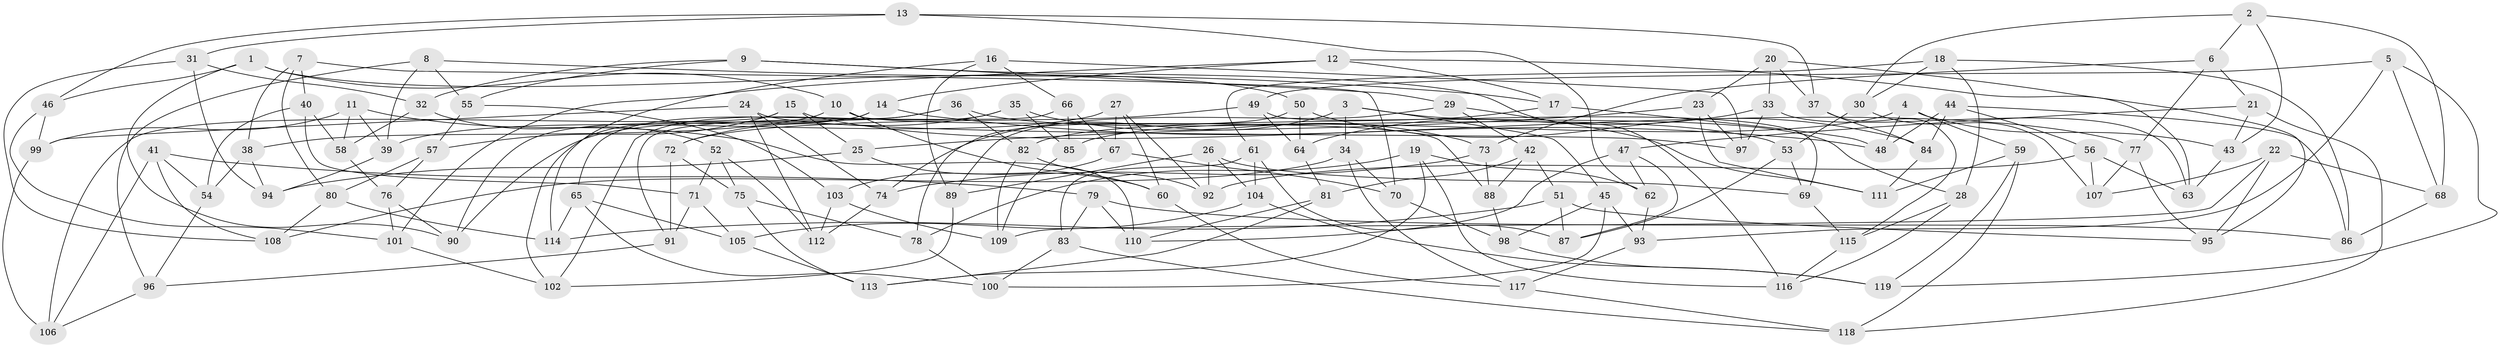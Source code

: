// coarse degree distribution, {6: 0.6956521739130435, 4: 0.2753623188405797, 5: 0.028985507246376812}
// Generated by graph-tools (version 1.1) at 2025/52/02/27/25 19:52:32]
// undirected, 119 vertices, 238 edges
graph export_dot {
graph [start="1"]
  node [color=gray90,style=filled];
  1;
  2;
  3;
  4;
  5;
  6;
  7;
  8;
  9;
  10;
  11;
  12;
  13;
  14;
  15;
  16;
  17;
  18;
  19;
  20;
  21;
  22;
  23;
  24;
  25;
  26;
  27;
  28;
  29;
  30;
  31;
  32;
  33;
  34;
  35;
  36;
  37;
  38;
  39;
  40;
  41;
  42;
  43;
  44;
  45;
  46;
  47;
  48;
  49;
  50;
  51;
  52;
  53;
  54;
  55;
  56;
  57;
  58;
  59;
  60;
  61;
  62;
  63;
  64;
  65;
  66;
  67;
  68;
  69;
  70;
  71;
  72;
  73;
  74;
  75;
  76;
  77;
  78;
  79;
  80;
  81;
  82;
  83;
  84;
  85;
  86;
  87;
  88;
  89;
  90;
  91;
  92;
  93;
  94;
  95;
  96;
  97;
  98;
  99;
  100;
  101;
  102;
  103;
  104;
  105;
  106;
  107;
  108;
  109;
  110;
  111;
  112;
  113;
  114;
  115;
  116;
  117;
  118;
  119;
  1 -- 10;
  1 -- 46;
  1 -- 50;
  1 -- 90;
  2 -- 68;
  2 -- 6;
  2 -- 30;
  2 -- 43;
  3 -- 34;
  3 -- 74;
  3 -- 28;
  3 -- 45;
  4 -- 85;
  4 -- 43;
  4 -- 59;
  4 -- 48;
  5 -- 49;
  5 -- 93;
  5 -- 68;
  5 -- 119;
  6 -- 73;
  6 -- 77;
  6 -- 21;
  7 -- 40;
  7 -- 80;
  7 -- 70;
  7 -- 38;
  8 -- 17;
  8 -- 55;
  8 -- 96;
  8 -- 39;
  9 -- 116;
  9 -- 29;
  9 -- 55;
  9 -- 32;
  10 -- 88;
  10 -- 38;
  10 -- 60;
  11 -- 58;
  11 -- 110;
  11 -- 99;
  11 -- 39;
  12 -- 63;
  12 -- 14;
  12 -- 17;
  12 -- 101;
  13 -- 62;
  13 -- 31;
  13 -- 46;
  13 -- 37;
  14 -- 102;
  14 -- 90;
  14 -- 48;
  15 -- 57;
  15 -- 106;
  15 -- 77;
  15 -- 25;
  16 -- 114;
  16 -- 89;
  16 -- 66;
  16 -- 97;
  17 -- 48;
  17 -- 82;
  18 -- 86;
  18 -- 30;
  18 -- 61;
  18 -- 28;
  19 -- 62;
  19 -- 116;
  19 -- 113;
  19 -- 78;
  20 -- 23;
  20 -- 33;
  20 -- 95;
  20 -- 37;
  21 -- 118;
  21 -- 47;
  21 -- 43;
  22 -- 107;
  22 -- 95;
  22 -- 68;
  22 -- 109;
  23 -- 97;
  23 -- 25;
  23 -- 111;
  24 -- 74;
  24 -- 97;
  24 -- 112;
  24 -- 99;
  25 -- 60;
  25 -- 94;
  26 -- 69;
  26 -- 89;
  26 -- 104;
  26 -- 92;
  27 -- 60;
  27 -- 67;
  27 -- 39;
  27 -- 92;
  28 -- 115;
  28 -- 116;
  29 -- 89;
  29 -- 42;
  29 -- 111;
  30 -- 107;
  30 -- 53;
  31 -- 108;
  31 -- 94;
  31 -- 32;
  32 -- 58;
  32 -- 52;
  33 -- 64;
  33 -- 63;
  33 -- 97;
  34 -- 117;
  34 -- 70;
  34 -- 108;
  35 -- 85;
  35 -- 102;
  35 -- 73;
  35 -- 72;
  36 -- 53;
  36 -- 90;
  36 -- 65;
  36 -- 82;
  37 -- 115;
  37 -- 84;
  38 -- 54;
  38 -- 94;
  39 -- 94;
  40 -- 71;
  40 -- 58;
  40 -- 54;
  41 -- 54;
  41 -- 106;
  41 -- 108;
  41 -- 79;
  42 -- 88;
  42 -- 81;
  42 -- 51;
  43 -- 63;
  44 -- 56;
  44 -- 48;
  44 -- 84;
  44 -- 86;
  45 -- 100;
  45 -- 98;
  45 -- 93;
  46 -- 101;
  46 -- 99;
  47 -- 87;
  47 -- 62;
  47 -- 110;
  49 -- 69;
  49 -- 64;
  49 -- 72;
  50 -- 78;
  50 -- 84;
  50 -- 64;
  51 -- 95;
  51 -- 87;
  51 -- 114;
  52 -- 112;
  52 -- 71;
  52 -- 75;
  53 -- 69;
  53 -- 87;
  54 -- 96;
  55 -- 57;
  55 -- 103;
  56 -- 107;
  56 -- 63;
  56 -- 92;
  57 -- 80;
  57 -- 76;
  58 -- 76;
  59 -- 111;
  59 -- 119;
  59 -- 118;
  60 -- 117;
  61 -- 87;
  61 -- 104;
  61 -- 83;
  62 -- 93;
  64 -- 81;
  65 -- 100;
  65 -- 114;
  65 -- 105;
  66 -- 67;
  66 -- 85;
  66 -- 91;
  67 -- 70;
  67 -- 103;
  68 -- 86;
  69 -- 115;
  70 -- 98;
  71 -- 91;
  71 -- 105;
  72 -- 91;
  72 -- 75;
  73 -- 74;
  73 -- 88;
  74 -- 112;
  75 -- 113;
  75 -- 78;
  76 -- 101;
  76 -- 90;
  77 -- 107;
  77 -- 95;
  78 -- 100;
  79 -- 110;
  79 -- 86;
  79 -- 83;
  80 -- 114;
  80 -- 108;
  81 -- 110;
  81 -- 113;
  82 -- 109;
  82 -- 92;
  83 -- 100;
  83 -- 118;
  84 -- 111;
  85 -- 109;
  88 -- 98;
  89 -- 102;
  91 -- 96;
  93 -- 117;
  96 -- 106;
  98 -- 119;
  99 -- 106;
  101 -- 102;
  103 -- 109;
  103 -- 112;
  104 -- 105;
  104 -- 119;
  105 -- 113;
  115 -- 116;
  117 -- 118;
}
